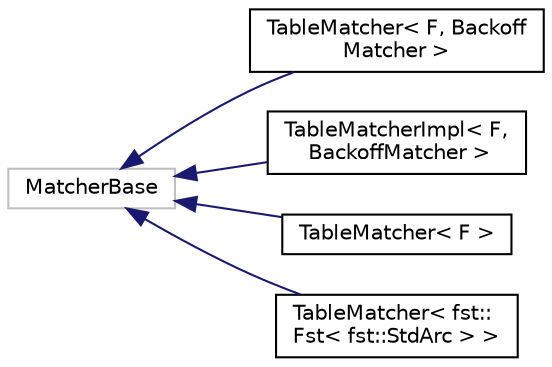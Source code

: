 digraph "Graphical Class Hierarchy"
{
  edge [fontname="Helvetica",fontsize="10",labelfontname="Helvetica",labelfontsize="10"];
  node [fontname="Helvetica",fontsize="10",shape=record];
  rankdir="LR";
  Node430 [label="MatcherBase",height=0.2,width=0.4,color="grey75", fillcolor="white", style="filled"];
  Node430 -> Node0 [dir="back",color="midnightblue",fontsize="10",style="solid",fontname="Helvetica"];
  Node0 [label="TableMatcher\< F, Backoff\lMatcher \>",height=0.2,width=0.4,color="black", fillcolor="white", style="filled",URL="$classfst_1_1TableMatcher.html"];
  Node430 -> Node432 [dir="back",color="midnightblue",fontsize="10",style="solid",fontname="Helvetica"];
  Node432 [label="TableMatcherImpl\< F,\l BackoffMatcher \>",height=0.2,width=0.4,color="black", fillcolor="white", style="filled",URL="$classfst_1_1TableMatcherImpl.html"];
  Node430 -> Node433 [dir="back",color="midnightblue",fontsize="10",style="solid",fontname="Helvetica"];
  Node433 [label="TableMatcher\< F \>",height=0.2,width=0.4,color="black", fillcolor="white", style="filled",URL="$classfst_1_1TableMatcher.html"];
  Node430 -> Node434 [dir="back",color="midnightblue",fontsize="10",style="solid",fontname="Helvetica"];
  Node434 [label="TableMatcher\< fst::\lFst\< fst::StdArc \> \>",height=0.2,width=0.4,color="black", fillcolor="white", style="filled",URL="$classfst_1_1TableMatcher.html"];
}
